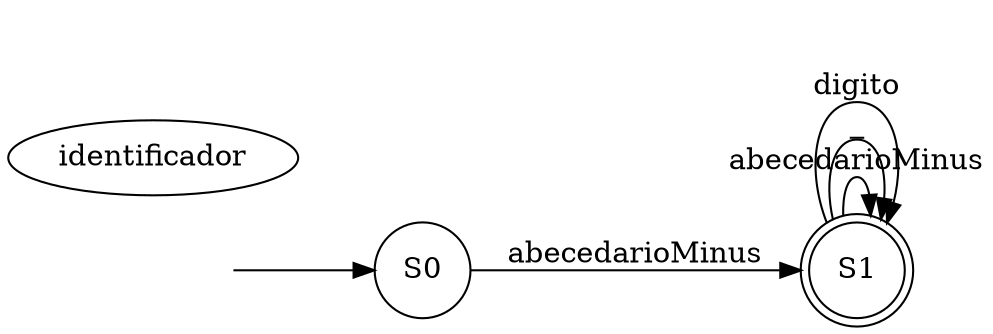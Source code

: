digraph AFD{
rankdir=LR;
nFlecha [label="flecha" color="white" fontcolor="white"]
nIdentificador [label="identificador"]
n0 [label="S0" shape=circle]
n1 [label="S1" shape=doublecircle]
nFlecha->n0
n0->n1[label="abecedarioMinus"];
n1->n1[label="abecedarioMinus"];
n1->n1[label="_"];
n1->n1[label="digito"];

}